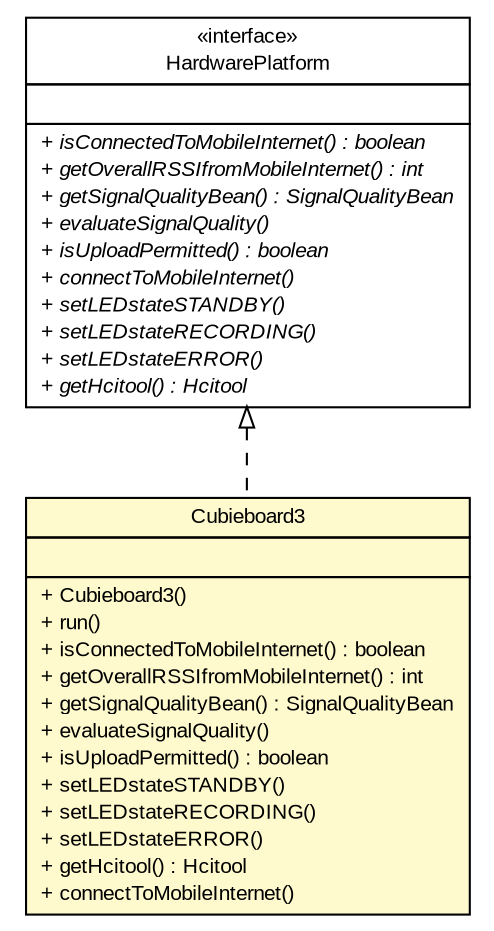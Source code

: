 #!/usr/local/bin/dot
#
# Class diagram 
# Generated by UMLGraph version R5_6 (http://www.umlgraph.org/)
#

digraph G {
	edge [fontname="arial",fontsize=10,labelfontname="arial",labelfontsize=10];
	node [fontname="arial",fontsize=10,shape=plaintext];
	nodesep=0.25;
	ranksep=0.5;
	// de.fhg.fit.biomos.sensorplatform.system.HardwarePlatform
	c2482 [label=<<table title="de.fhg.fit.biomos.sensorplatform.system.HardwarePlatform" border="0" cellborder="1" cellspacing="0" cellpadding="2" port="p" href="./HardwarePlatform.html">
		<tr><td><table border="0" cellspacing="0" cellpadding="1">
<tr><td align="center" balign="center"> &#171;interface&#187; </td></tr>
<tr><td align="center" balign="center"> HardwarePlatform </td></tr>
		</table></td></tr>
		<tr><td><table border="0" cellspacing="0" cellpadding="1">
<tr><td align="left" balign="left">  </td></tr>
		</table></td></tr>
		<tr><td><table border="0" cellspacing="0" cellpadding="1">
<tr><td align="left" balign="left"><font face="arial italic" point-size="10.0"> + isConnectedToMobileInternet() : boolean </font></td></tr>
<tr><td align="left" balign="left"><font face="arial italic" point-size="10.0"> + getOverallRSSIfromMobileInternet() : int </font></td></tr>
<tr><td align="left" balign="left"><font face="arial italic" point-size="10.0"> + getSignalQualityBean() : SignalQualityBean </font></td></tr>
<tr><td align="left" balign="left"><font face="arial italic" point-size="10.0"> + evaluateSignalQuality() </font></td></tr>
<tr><td align="left" balign="left"><font face="arial italic" point-size="10.0"> + isUploadPermitted() : boolean </font></td></tr>
<tr><td align="left" balign="left"><font face="arial italic" point-size="10.0"> + connectToMobileInternet() </font></td></tr>
<tr><td align="left" balign="left"><font face="arial italic" point-size="10.0"> + setLEDstateSTANDBY() </font></td></tr>
<tr><td align="left" balign="left"><font face="arial italic" point-size="10.0"> + setLEDstateRECORDING() </font></td></tr>
<tr><td align="left" balign="left"><font face="arial italic" point-size="10.0"> + setLEDstateERROR() </font></td></tr>
<tr><td align="left" balign="left"><font face="arial italic" point-size="10.0"> + getHcitool() : Hcitool </font></td></tr>
		</table></td></tr>
		</table>>, URL="./HardwarePlatform.html", fontname="arial", fontcolor="black", fontsize=10.0];
	// de.fhg.fit.biomos.sensorplatform.system.Cubieboard3
	c2483 [label=<<table title="de.fhg.fit.biomos.sensorplatform.system.Cubieboard3" border="0" cellborder="1" cellspacing="0" cellpadding="2" port="p" bgcolor="lemonChiffon" href="./Cubieboard3.html">
		<tr><td><table border="0" cellspacing="0" cellpadding="1">
<tr><td align="center" balign="center"> Cubieboard3 </td></tr>
		</table></td></tr>
		<tr><td><table border="0" cellspacing="0" cellpadding="1">
<tr><td align="left" balign="left">  </td></tr>
		</table></td></tr>
		<tr><td><table border="0" cellspacing="0" cellpadding="1">
<tr><td align="left" balign="left"> + Cubieboard3() </td></tr>
<tr><td align="left" balign="left"> + run() </td></tr>
<tr><td align="left" balign="left"> + isConnectedToMobileInternet() : boolean </td></tr>
<tr><td align="left" balign="left"> + getOverallRSSIfromMobileInternet() : int </td></tr>
<tr><td align="left" balign="left"> + getSignalQualityBean() : SignalQualityBean </td></tr>
<tr><td align="left" balign="left"> + evaluateSignalQuality() </td></tr>
<tr><td align="left" balign="left"> + isUploadPermitted() : boolean </td></tr>
<tr><td align="left" balign="left"> + setLEDstateSTANDBY() </td></tr>
<tr><td align="left" balign="left"> + setLEDstateRECORDING() </td></tr>
<tr><td align="left" balign="left"> + setLEDstateERROR() </td></tr>
<tr><td align="left" balign="left"> + getHcitool() : Hcitool </td></tr>
<tr><td align="left" balign="left"> + connectToMobileInternet() </td></tr>
		</table></td></tr>
		</table>>, URL="./Cubieboard3.html", fontname="arial", fontcolor="black", fontsize=10.0];
	//de.fhg.fit.biomos.sensorplatform.system.Cubieboard3 implements de.fhg.fit.biomos.sensorplatform.system.HardwarePlatform
	c2482:p -> c2483:p [dir=back,arrowtail=empty,style=dashed];
}

